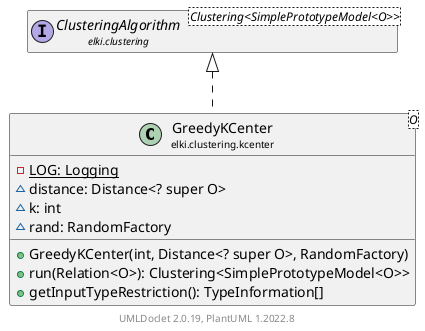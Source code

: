 @startuml
    remove .*\.(Instance|Par|Parameterizer|Factory)$
    set namespaceSeparator none
    hide empty fields
    hide empty methods

    class "<size:14>GreedyKCenter\n<size:10>elki.clustering.kcenter" as elki.clustering.kcenter.GreedyKCenter<O> [[GreedyKCenter.html]] {
        {static} -LOG: Logging
        ~distance: Distance<? super O>
        ~k: int
        ~rand: RandomFactory
        +GreedyKCenter(int, Distance<? super O>, RandomFactory)
        +run(Relation<O>): Clustering<SimplePrototypeModel<O>>
        +getInputTypeRestriction(): TypeInformation[]
    }

    interface "<size:14>ClusteringAlgorithm\n<size:10>elki.clustering" as elki.clustering.ClusteringAlgorithm<Clustering<SimplePrototypeModel<O>>> [[../ClusteringAlgorithm.html]]
    class "<size:14>GreedyKCenter.Par\n<size:10>elki.clustering.kcenter" as elki.clustering.kcenter.GreedyKCenter.Par<O> [[GreedyKCenter.Par.html]]

    elki.clustering.ClusteringAlgorithm <|.. elki.clustering.kcenter.GreedyKCenter
    elki.clustering.kcenter.GreedyKCenter +-- elki.clustering.kcenter.GreedyKCenter.Par

    center footer UMLDoclet 2.0.19, PlantUML 1.2022.8
@enduml
